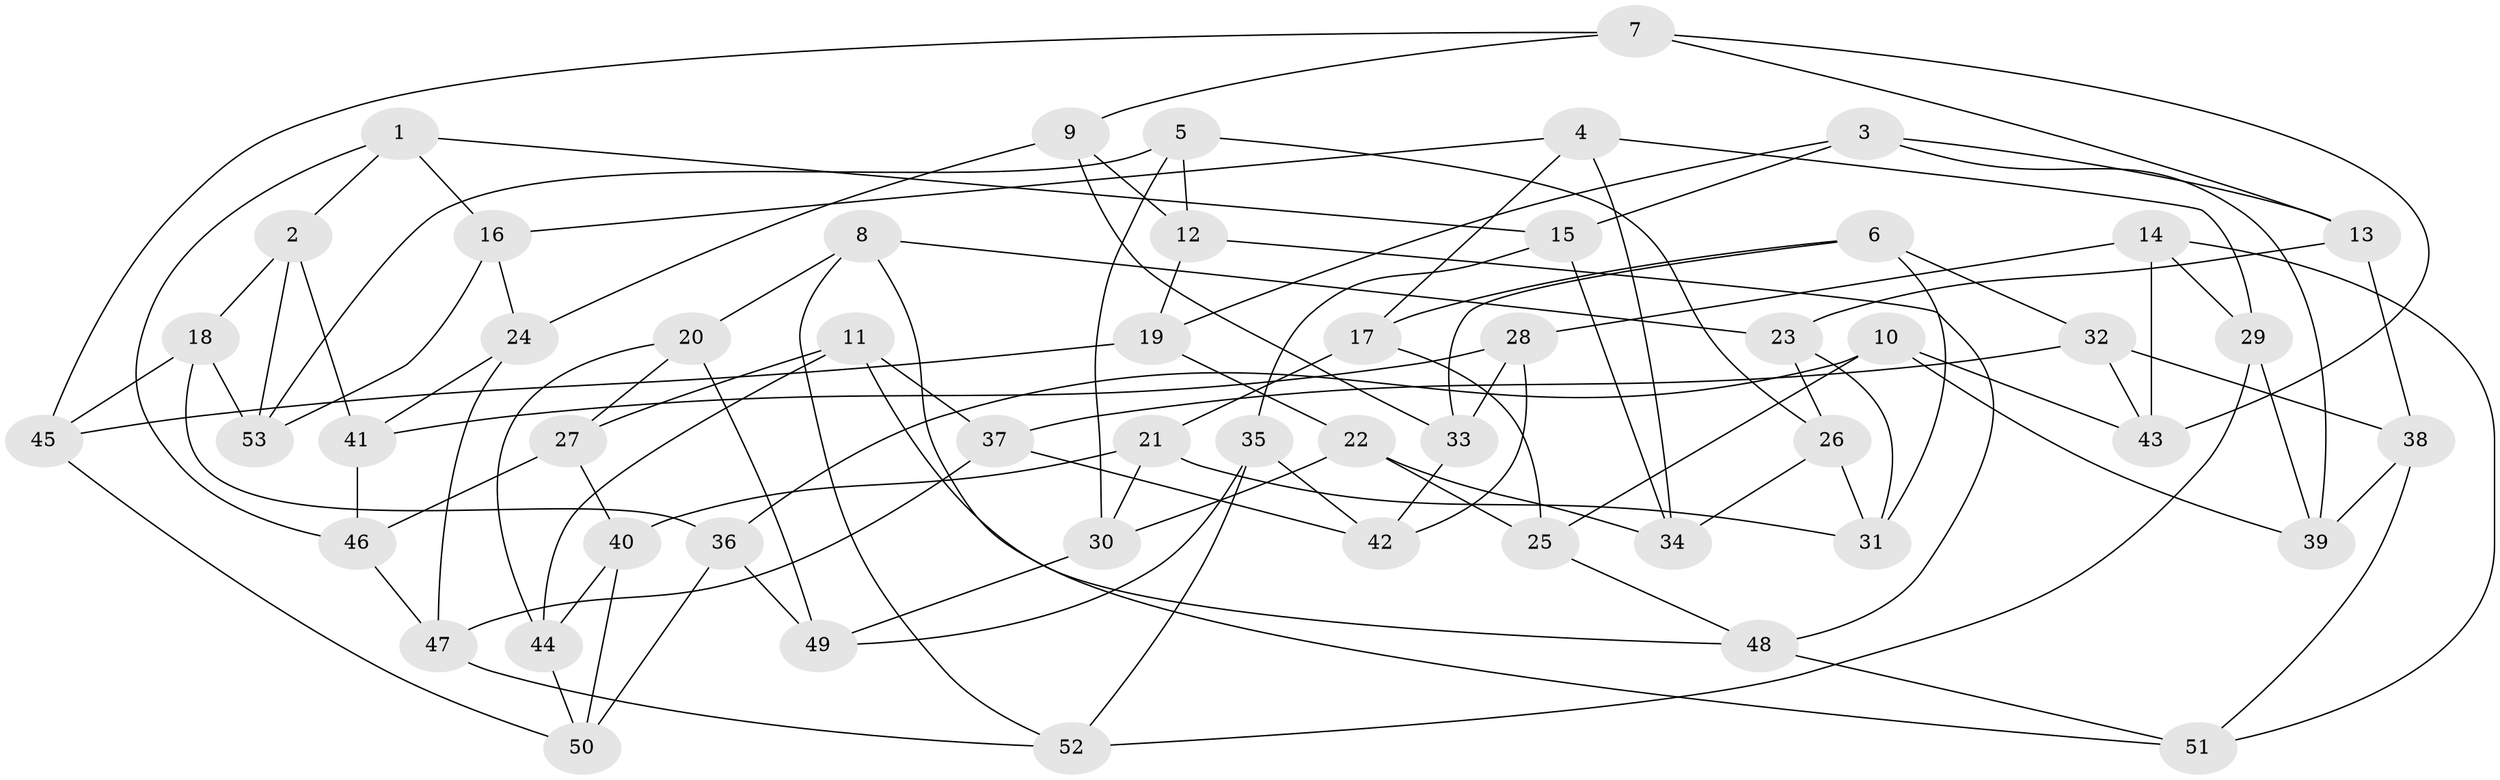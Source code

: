 // Generated by graph-tools (version 1.1) at 2025/26/03/09/25 03:26:49]
// undirected, 53 vertices, 106 edges
graph export_dot {
graph [start="1"]
  node [color=gray90,style=filled];
  1;
  2;
  3;
  4;
  5;
  6;
  7;
  8;
  9;
  10;
  11;
  12;
  13;
  14;
  15;
  16;
  17;
  18;
  19;
  20;
  21;
  22;
  23;
  24;
  25;
  26;
  27;
  28;
  29;
  30;
  31;
  32;
  33;
  34;
  35;
  36;
  37;
  38;
  39;
  40;
  41;
  42;
  43;
  44;
  45;
  46;
  47;
  48;
  49;
  50;
  51;
  52;
  53;
  1 -- 15;
  1 -- 16;
  1 -- 46;
  1 -- 2;
  2 -- 18;
  2 -- 41;
  2 -- 53;
  3 -- 19;
  3 -- 15;
  3 -- 39;
  3 -- 13;
  4 -- 17;
  4 -- 34;
  4 -- 16;
  4 -- 29;
  5 -- 53;
  5 -- 12;
  5 -- 30;
  5 -- 26;
  6 -- 32;
  6 -- 17;
  6 -- 31;
  6 -- 33;
  7 -- 9;
  7 -- 43;
  7 -- 45;
  7 -- 13;
  8 -- 23;
  8 -- 51;
  8 -- 20;
  8 -- 52;
  9 -- 12;
  9 -- 33;
  9 -- 24;
  10 -- 43;
  10 -- 36;
  10 -- 39;
  10 -- 25;
  11 -- 37;
  11 -- 48;
  11 -- 27;
  11 -- 44;
  12 -- 19;
  12 -- 48;
  13 -- 38;
  13 -- 23;
  14 -- 29;
  14 -- 51;
  14 -- 43;
  14 -- 28;
  15 -- 34;
  15 -- 35;
  16 -- 53;
  16 -- 24;
  17 -- 21;
  17 -- 25;
  18 -- 36;
  18 -- 45;
  18 -- 53;
  19 -- 22;
  19 -- 45;
  20 -- 44;
  20 -- 49;
  20 -- 27;
  21 -- 40;
  21 -- 31;
  21 -- 30;
  22 -- 25;
  22 -- 34;
  22 -- 30;
  23 -- 26;
  23 -- 31;
  24 -- 47;
  24 -- 41;
  25 -- 48;
  26 -- 34;
  26 -- 31;
  27 -- 40;
  27 -- 46;
  28 -- 41;
  28 -- 33;
  28 -- 42;
  29 -- 39;
  29 -- 52;
  30 -- 49;
  32 -- 37;
  32 -- 43;
  32 -- 38;
  33 -- 42;
  35 -- 52;
  35 -- 49;
  35 -- 42;
  36 -- 50;
  36 -- 49;
  37 -- 42;
  37 -- 47;
  38 -- 39;
  38 -- 51;
  40 -- 44;
  40 -- 50;
  41 -- 46;
  44 -- 50;
  45 -- 50;
  46 -- 47;
  47 -- 52;
  48 -- 51;
}

